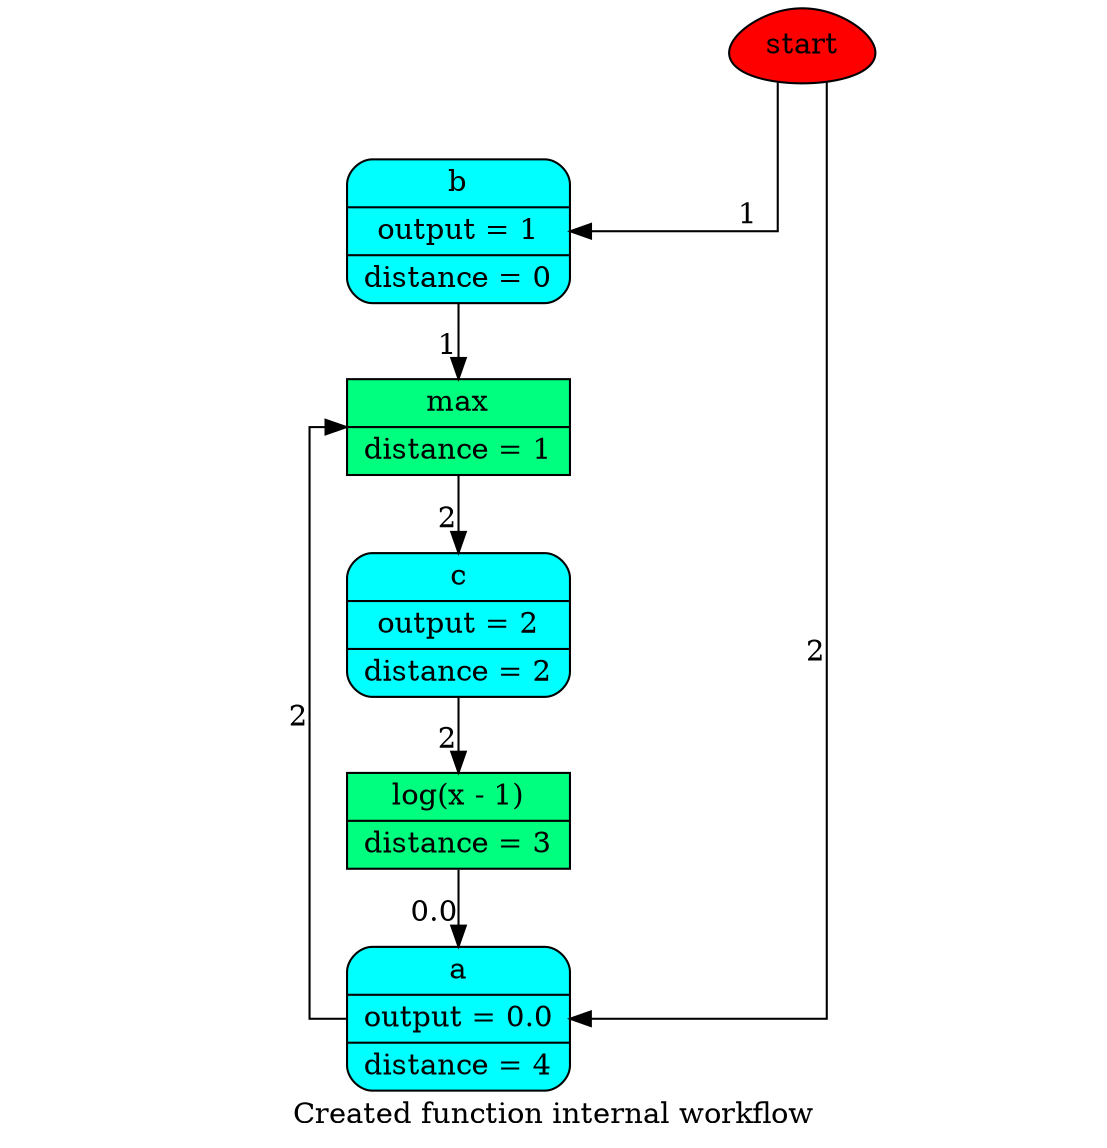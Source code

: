 digraph "Created function internal" {
	graph [ratio=1]
	node [style=filled]
	splines = ortho
	label = "Created function internal workflow"
		"Created function internal_4373696824" [label=start fillcolor=red shape=egg]
		"Created function internal_-427784935824896063" [label="{ b | output = 1 | distance = 0 }" fillcolor=cyan shape=Mrecord]
		"Created function internal_5626300579074633926" [label="{ c | output = 2 | distance = 2 }" fillcolor=cyan shape=Mrecord]
		"Created function internal_-3574468403947108869" [label="{ a | output = 0.0 | distance = 4 }" fillcolor=cyan shape=Mrecord]
		"Created function internal_-6345661912335312386" [label="{ max | distance = 1 }" fillcolor=springgreen shape=record]
		"Created function internal_4745488610790022479" [label="{ log(x - 1) | distance = 3 }" fillcolor=springgreen shape=record]
			"Created function internal_-427784935824896063" -> "Created function internal_-6345661912335312386" [xlabel=1]
			"Created function internal_5626300579074633926" -> "Created function internal_4745488610790022479" [xlabel=2]
			"Created function internal_4373696824" -> "Created function internal_-427784935824896063" [xlabel=1]
			"Created function internal_4373696824" -> "Created function internal_-3574468403947108869" [xlabel=2]
			"Created function internal_-3574468403947108869" -> "Created function internal_-6345661912335312386" [xlabel=2]
			"Created function internal_-6345661912335312386" -> "Created function internal_5626300579074633926" [xlabel=2]
			"Created function internal_4745488610790022479" -> "Created function internal_-3574468403947108869" [xlabel=0.0]
}